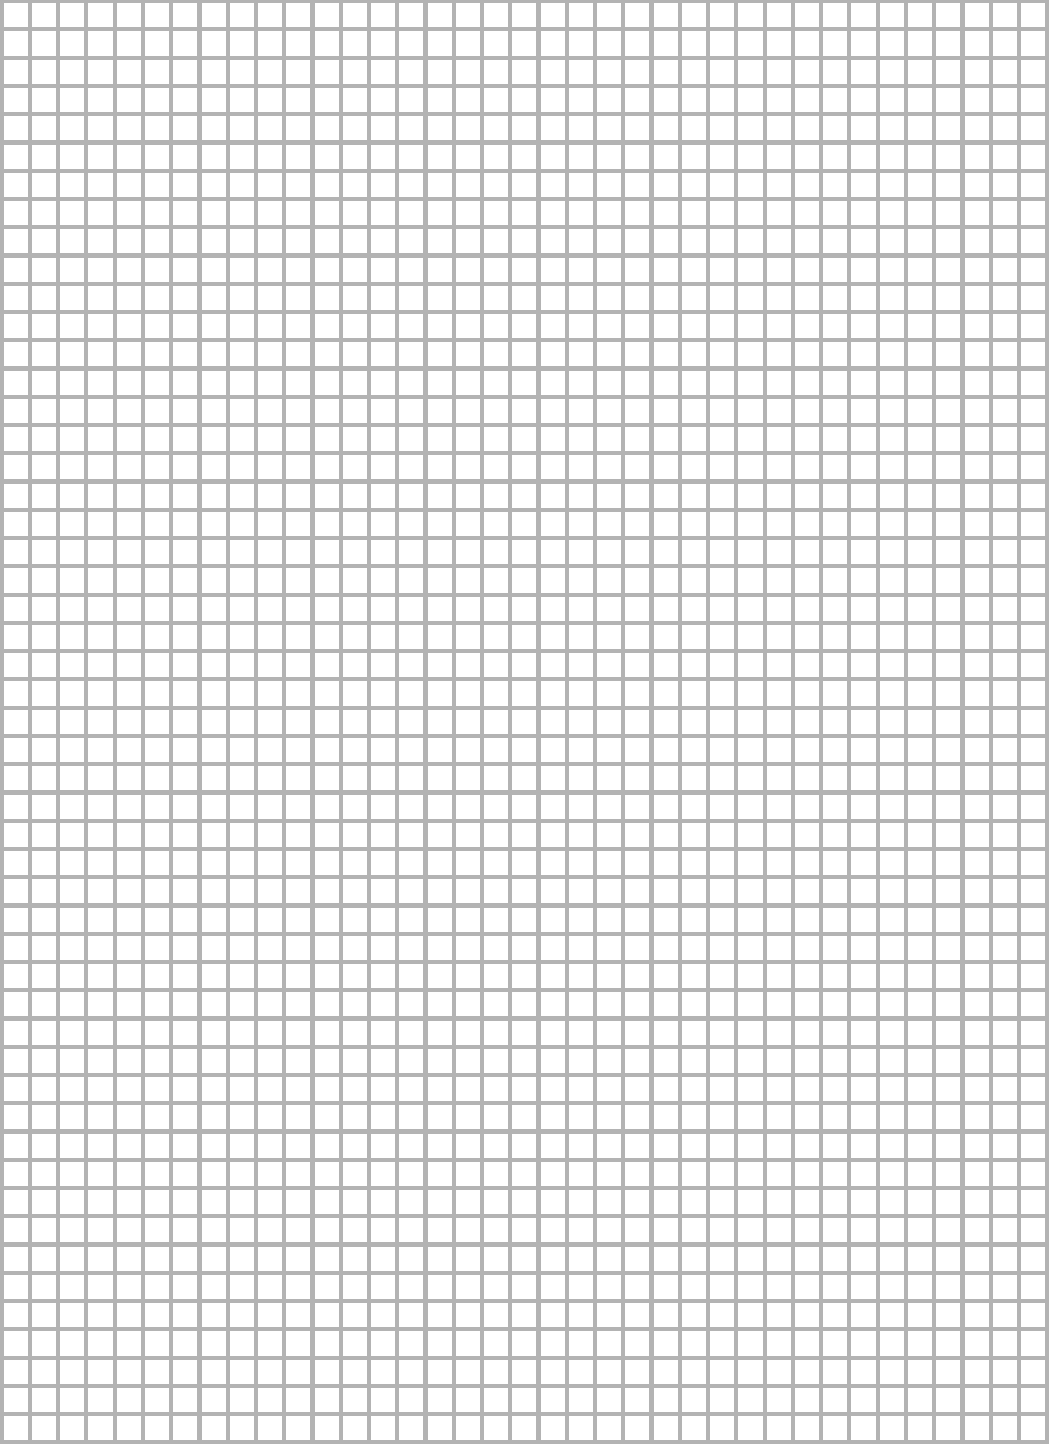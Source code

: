 pen grid_p = gray(0.7)+linewidth(1.6);
real paperwidth = 8.5inches;
real paperheight = 11inches;
real width = paperwidth - 3cm; // margins
real height = paperheight - 2cm; // margins 
real gridspacing = .5cm;
int nwidth = floor(width/gridspacing);
int nheight = floor(height/gridspacing);
width = nwidth*gridspacing; 
height = nheight*gridspacing;
size(width, 0);
for(int i = 0; i <= nwidth; ++i)
  draw((gridspacing*i,0)--(gridspacing*i,height),grid_p);
for(int j = 0; j <= nheight; ++j)
  draw((0,gridspacing*j)--(width,gridspacing*j),grid_p);

